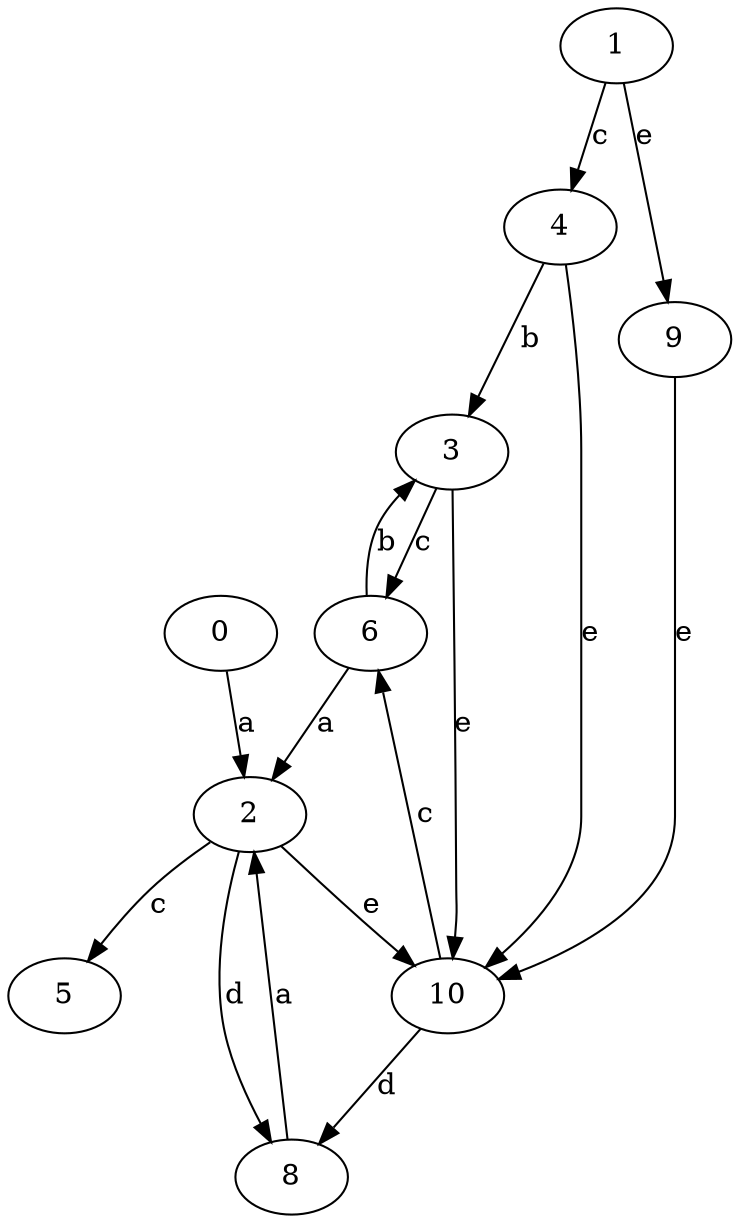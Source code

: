 strict digraph  {
1;
2;
3;
4;
5;
6;
0;
8;
9;
10;
1 -> 4  [label=c];
1 -> 9  [label=e];
2 -> 5  [label=c];
2 -> 8  [label=d];
2 -> 10  [label=e];
3 -> 6  [label=c];
3 -> 10  [label=e];
4 -> 3  [label=b];
4 -> 10  [label=e];
6 -> 2  [label=a];
6 -> 3  [label=b];
0 -> 2  [label=a];
8 -> 2  [label=a];
9 -> 10  [label=e];
10 -> 6  [label=c];
10 -> 8  [label=d];
}
